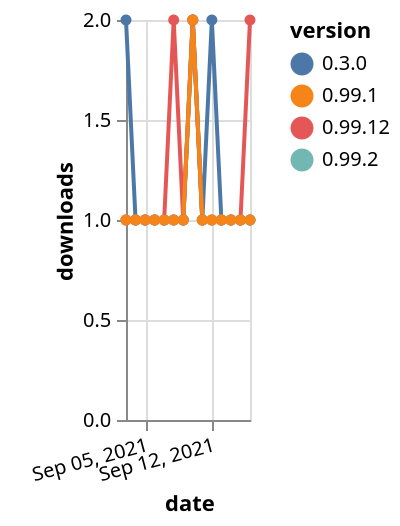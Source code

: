 {"$schema": "https://vega.github.io/schema/vega-lite/v5.json", "description": "A simple bar chart with embedded data.", "data": {"values": [{"date": "2021-09-03", "total": 207, "delta": 1, "version": "0.99.2"}, {"date": "2021-09-04", "total": 208, "delta": 1, "version": "0.99.2"}, {"date": "2021-09-05", "total": 209, "delta": 1, "version": "0.99.2"}, {"date": "2021-09-06", "total": 210, "delta": 1, "version": "0.99.2"}, {"date": "2021-09-07", "total": 211, "delta": 1, "version": "0.99.2"}, {"date": "2021-09-08", "total": 212, "delta": 1, "version": "0.99.2"}, {"date": "2021-09-09", "total": 213, "delta": 1, "version": "0.99.2"}, {"date": "2021-09-10", "total": 215, "delta": 2, "version": "0.99.2"}, {"date": "2021-09-11", "total": 216, "delta": 1, "version": "0.99.2"}, {"date": "2021-09-12", "total": 217, "delta": 1, "version": "0.99.2"}, {"date": "2021-09-13", "total": 218, "delta": 1, "version": "0.99.2"}, {"date": "2021-09-14", "total": 219, "delta": 1, "version": "0.99.2"}, {"date": "2021-09-15", "total": 220, "delta": 1, "version": "0.99.2"}, {"date": "2021-09-16", "total": 221, "delta": 1, "version": "0.99.2"}, {"date": "2021-09-03", "total": 230, "delta": 2, "version": "0.3.0"}, {"date": "2021-09-04", "total": 231, "delta": 1, "version": "0.3.0"}, {"date": "2021-09-05", "total": 232, "delta": 1, "version": "0.3.0"}, {"date": "2021-09-06", "total": 233, "delta": 1, "version": "0.3.0"}, {"date": "2021-09-07", "total": 234, "delta": 1, "version": "0.3.0"}, {"date": "2021-09-08", "total": 235, "delta": 1, "version": "0.3.0"}, {"date": "2021-09-09", "total": 236, "delta": 1, "version": "0.3.0"}, {"date": "2021-09-10", "total": 238, "delta": 2, "version": "0.3.0"}, {"date": "2021-09-11", "total": 239, "delta": 1, "version": "0.3.0"}, {"date": "2021-09-12", "total": 241, "delta": 2, "version": "0.3.0"}, {"date": "2021-09-13", "total": 242, "delta": 1, "version": "0.3.0"}, {"date": "2021-09-14", "total": 243, "delta": 1, "version": "0.3.0"}, {"date": "2021-09-15", "total": 244, "delta": 1, "version": "0.3.0"}, {"date": "2021-09-16", "total": 245, "delta": 1, "version": "0.3.0"}, {"date": "2021-09-03", "total": 252, "delta": 1, "version": "0.99.12"}, {"date": "2021-09-04", "total": 253, "delta": 1, "version": "0.99.12"}, {"date": "2021-09-05", "total": 254, "delta": 1, "version": "0.99.12"}, {"date": "2021-09-06", "total": 255, "delta": 1, "version": "0.99.12"}, {"date": "2021-09-07", "total": 256, "delta": 1, "version": "0.99.12"}, {"date": "2021-09-08", "total": 258, "delta": 2, "version": "0.99.12"}, {"date": "2021-09-09", "total": 259, "delta": 1, "version": "0.99.12"}, {"date": "2021-09-10", "total": 261, "delta": 2, "version": "0.99.12"}, {"date": "2021-09-11", "total": 262, "delta": 1, "version": "0.99.12"}, {"date": "2021-09-12", "total": 263, "delta": 1, "version": "0.99.12"}, {"date": "2021-09-13", "total": 264, "delta": 1, "version": "0.99.12"}, {"date": "2021-09-14", "total": 265, "delta": 1, "version": "0.99.12"}, {"date": "2021-09-15", "total": 266, "delta": 1, "version": "0.99.12"}, {"date": "2021-09-16", "total": 268, "delta": 2, "version": "0.99.12"}, {"date": "2021-09-03", "total": 213, "delta": 1, "version": "0.99.1"}, {"date": "2021-09-04", "total": 214, "delta": 1, "version": "0.99.1"}, {"date": "2021-09-05", "total": 215, "delta": 1, "version": "0.99.1"}, {"date": "2021-09-06", "total": 216, "delta": 1, "version": "0.99.1"}, {"date": "2021-09-07", "total": 217, "delta": 1, "version": "0.99.1"}, {"date": "2021-09-08", "total": 218, "delta": 1, "version": "0.99.1"}, {"date": "2021-09-09", "total": 219, "delta": 1, "version": "0.99.1"}, {"date": "2021-09-10", "total": 221, "delta": 2, "version": "0.99.1"}, {"date": "2021-09-11", "total": 222, "delta": 1, "version": "0.99.1"}, {"date": "2021-09-12", "total": 223, "delta": 1, "version": "0.99.1"}, {"date": "2021-09-13", "total": 224, "delta": 1, "version": "0.99.1"}, {"date": "2021-09-14", "total": 225, "delta": 1, "version": "0.99.1"}, {"date": "2021-09-15", "total": 226, "delta": 1, "version": "0.99.1"}, {"date": "2021-09-16", "total": 227, "delta": 1, "version": "0.99.1"}]}, "width": "container", "mark": {"type": "line", "point": {"filled": true}}, "encoding": {"x": {"field": "date", "type": "temporal", "timeUnit": "yearmonthdate", "title": "date", "axis": {"labelAngle": -15}}, "y": {"field": "delta", "type": "quantitative", "title": "downloads"}, "color": {"field": "version", "type": "nominal"}, "tooltip": {"field": "delta"}}}